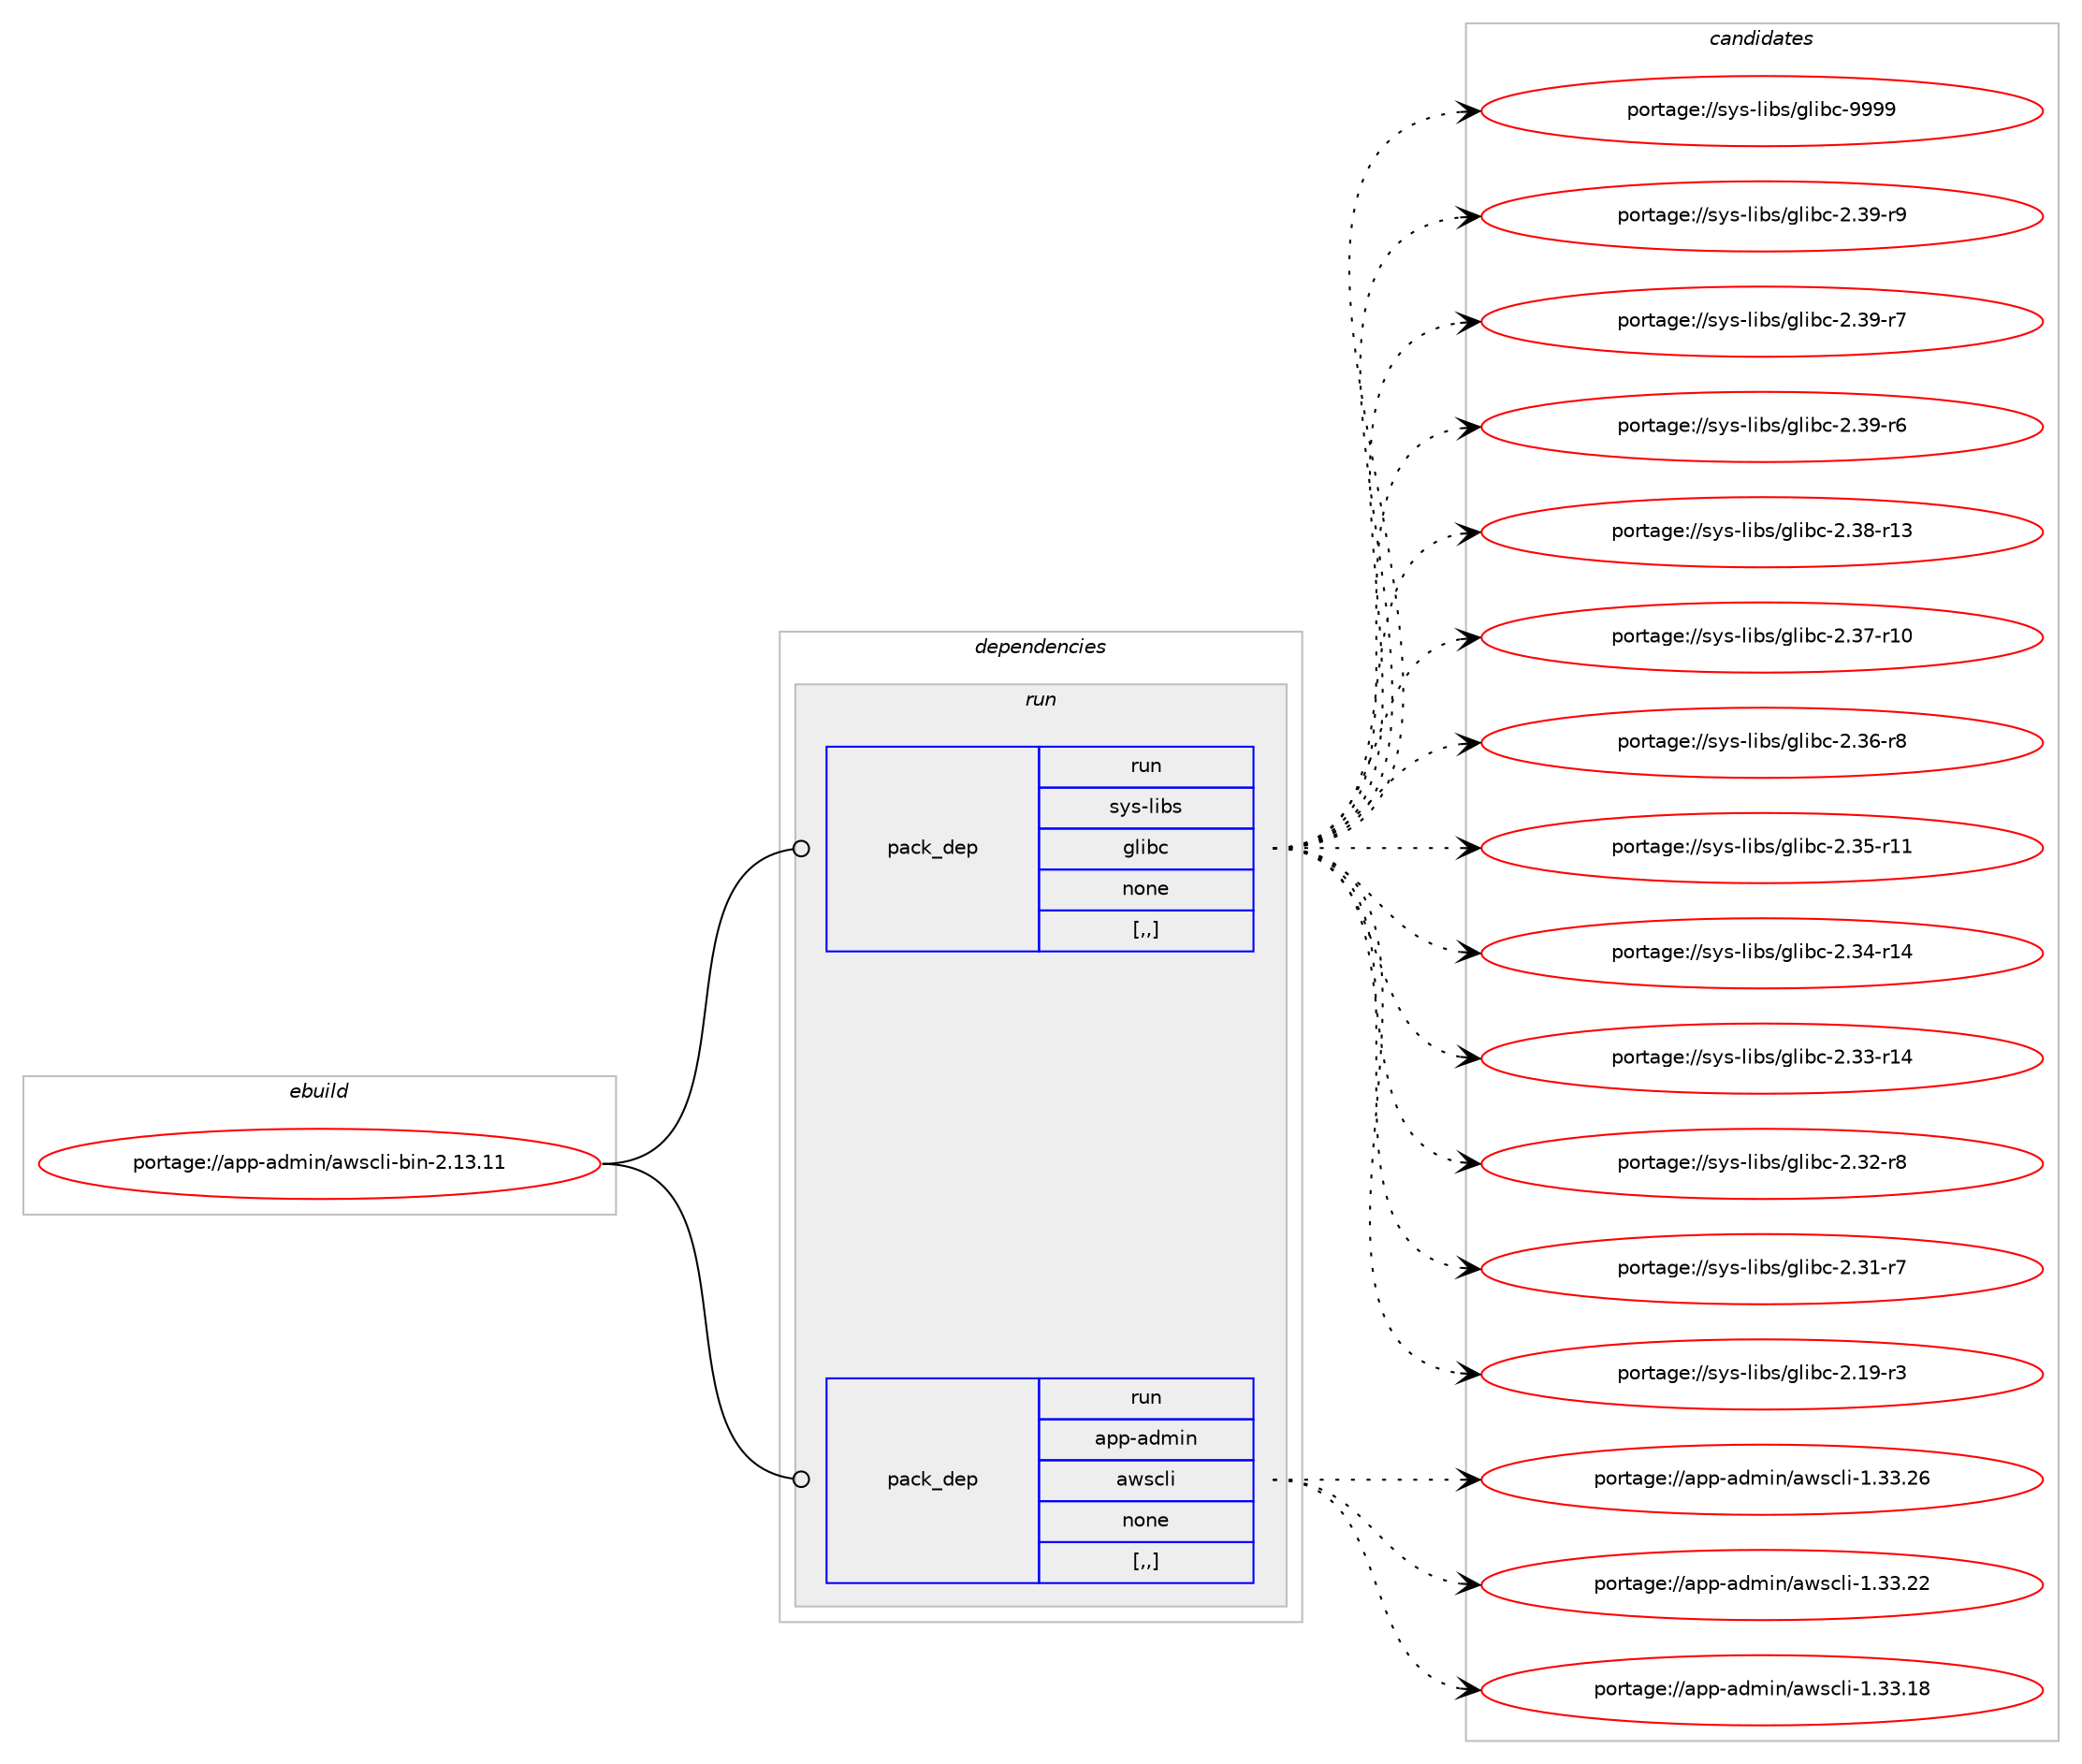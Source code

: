 digraph prolog {

# *************
# Graph options
# *************

newrank=true;
concentrate=true;
compound=true;
graph [rankdir=LR,fontname=Helvetica,fontsize=10,ranksep=1.5];#, ranksep=2.5, nodesep=0.2];
edge  [arrowhead=vee];
node  [fontname=Helvetica,fontsize=10];

# **********
# The ebuild
# **********

subgraph cluster_leftcol {
color=gray;
label=<<i>ebuild</i>>;
id [label="portage://app-admin/awscli-bin-2.13.11", color=red, width=4, href="../app-admin/awscli-bin-2.13.11.svg"];
}

# ****************
# The dependencies
# ****************

subgraph cluster_midcol {
color=gray;
label=<<i>dependencies</i>>;
subgraph cluster_compile {
fillcolor="#eeeeee";
style=filled;
label=<<i>compile</i>>;
}
subgraph cluster_compileandrun {
fillcolor="#eeeeee";
style=filled;
label=<<i>compile and run</i>>;
}
subgraph cluster_run {
fillcolor="#eeeeee";
style=filled;
label=<<i>run</i>>;
subgraph pack1321 {
dependency1614 [label=<<TABLE BORDER="0" CELLBORDER="1" CELLSPACING="0" CELLPADDING="4" WIDTH="220"><TR><TD ROWSPAN="6" CELLPADDING="30">pack_dep</TD></TR><TR><TD WIDTH="110">run</TD></TR><TR><TD>sys-libs</TD></TR><TR><TD>glibc</TD></TR><TR><TD>none</TD></TR><TR><TD>[,,]</TD></TR></TABLE>>, shape=none, color=blue];
}
id:e -> dependency1614:w [weight=20,style="solid",arrowhead="odot"];
subgraph pack1322 {
dependency1615 [label=<<TABLE BORDER="0" CELLBORDER="1" CELLSPACING="0" CELLPADDING="4" WIDTH="220"><TR><TD ROWSPAN="6" CELLPADDING="30">pack_dep</TD></TR><TR><TD WIDTH="110">run</TD></TR><TR><TD>app-admin</TD></TR><TR><TD>awscli</TD></TR><TR><TD>none</TD></TR><TR><TD>[,,]</TD></TR></TABLE>>, shape=none, color=blue];
}
id:e -> dependency1615:w [weight=20,style="solid",arrowhead="odot"];
}
}

# **************
# The candidates
# **************

subgraph cluster_choices {
rank=same;
color=gray;
label=<<i>candidates</i>>;

subgraph choice1321 {
color=black;
nodesep=1;
choice11512111545108105981154710310810598994557575757 [label="portage://sys-libs/glibc-9999", color=red, width=4,href="../sys-libs/glibc-9999.svg"];
choice115121115451081059811547103108105989945504651574511457 [label="portage://sys-libs/glibc-2.39-r9", color=red, width=4,href="../sys-libs/glibc-2.39-r9.svg"];
choice115121115451081059811547103108105989945504651574511455 [label="portage://sys-libs/glibc-2.39-r7", color=red, width=4,href="../sys-libs/glibc-2.39-r7.svg"];
choice115121115451081059811547103108105989945504651574511454 [label="portage://sys-libs/glibc-2.39-r6", color=red, width=4,href="../sys-libs/glibc-2.39-r6.svg"];
choice11512111545108105981154710310810598994550465156451144951 [label="portage://sys-libs/glibc-2.38-r13", color=red, width=4,href="../sys-libs/glibc-2.38-r13.svg"];
choice11512111545108105981154710310810598994550465155451144948 [label="portage://sys-libs/glibc-2.37-r10", color=red, width=4,href="../sys-libs/glibc-2.37-r10.svg"];
choice115121115451081059811547103108105989945504651544511456 [label="portage://sys-libs/glibc-2.36-r8", color=red, width=4,href="../sys-libs/glibc-2.36-r8.svg"];
choice11512111545108105981154710310810598994550465153451144949 [label="portage://sys-libs/glibc-2.35-r11", color=red, width=4,href="../sys-libs/glibc-2.35-r11.svg"];
choice11512111545108105981154710310810598994550465152451144952 [label="portage://sys-libs/glibc-2.34-r14", color=red, width=4,href="../sys-libs/glibc-2.34-r14.svg"];
choice11512111545108105981154710310810598994550465151451144952 [label="portage://sys-libs/glibc-2.33-r14", color=red, width=4,href="../sys-libs/glibc-2.33-r14.svg"];
choice115121115451081059811547103108105989945504651504511456 [label="portage://sys-libs/glibc-2.32-r8", color=red, width=4,href="../sys-libs/glibc-2.32-r8.svg"];
choice115121115451081059811547103108105989945504651494511455 [label="portage://sys-libs/glibc-2.31-r7", color=red, width=4,href="../sys-libs/glibc-2.31-r7.svg"];
choice115121115451081059811547103108105989945504649574511451 [label="portage://sys-libs/glibc-2.19-r3", color=red, width=4,href="../sys-libs/glibc-2.19-r3.svg"];
dependency1614:e -> choice11512111545108105981154710310810598994557575757:w [style=dotted,weight="100"];
dependency1614:e -> choice115121115451081059811547103108105989945504651574511457:w [style=dotted,weight="100"];
dependency1614:e -> choice115121115451081059811547103108105989945504651574511455:w [style=dotted,weight="100"];
dependency1614:e -> choice115121115451081059811547103108105989945504651574511454:w [style=dotted,weight="100"];
dependency1614:e -> choice11512111545108105981154710310810598994550465156451144951:w [style=dotted,weight="100"];
dependency1614:e -> choice11512111545108105981154710310810598994550465155451144948:w [style=dotted,weight="100"];
dependency1614:e -> choice115121115451081059811547103108105989945504651544511456:w [style=dotted,weight="100"];
dependency1614:e -> choice11512111545108105981154710310810598994550465153451144949:w [style=dotted,weight="100"];
dependency1614:e -> choice11512111545108105981154710310810598994550465152451144952:w [style=dotted,weight="100"];
dependency1614:e -> choice11512111545108105981154710310810598994550465151451144952:w [style=dotted,weight="100"];
dependency1614:e -> choice115121115451081059811547103108105989945504651504511456:w [style=dotted,weight="100"];
dependency1614:e -> choice115121115451081059811547103108105989945504651494511455:w [style=dotted,weight="100"];
dependency1614:e -> choice115121115451081059811547103108105989945504649574511451:w [style=dotted,weight="100"];
}
subgraph choice1322 {
color=black;
nodesep=1;
choice9711211245971001091051104797119115991081054549465151465054 [label="portage://app-admin/awscli-1.33.26", color=red, width=4,href="../app-admin/awscli-1.33.26.svg"];
choice9711211245971001091051104797119115991081054549465151465050 [label="portage://app-admin/awscli-1.33.22", color=red, width=4,href="../app-admin/awscli-1.33.22.svg"];
choice9711211245971001091051104797119115991081054549465151464956 [label="portage://app-admin/awscli-1.33.18", color=red, width=4,href="../app-admin/awscli-1.33.18.svg"];
dependency1615:e -> choice9711211245971001091051104797119115991081054549465151465054:w [style=dotted,weight="100"];
dependency1615:e -> choice9711211245971001091051104797119115991081054549465151465050:w [style=dotted,weight="100"];
dependency1615:e -> choice9711211245971001091051104797119115991081054549465151464956:w [style=dotted,weight="100"];
}
}

}
